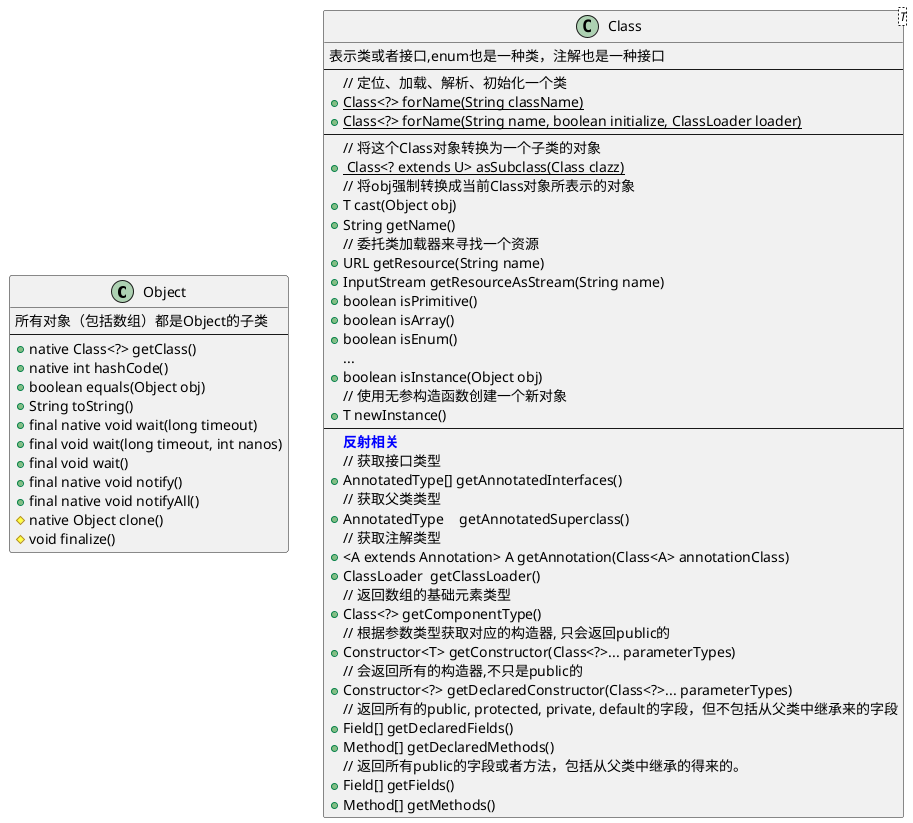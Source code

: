 @startuml

class Object {
    所有对象（包括数组）都是Object的子类
    ---
    +native Class<?> getClass()
    +native int hashCode()
    +boolean equals(Object obj)
    +String toString()
    +final native void wait(long timeout)
    +final void wait(long timeout, int nanos)
    +final void wait()
    +final native void notify()
    +final native void notifyAll()
    #native Object clone()
    #void finalize()
}

class Class<T> {
    表示类或者接口,enum也是一种类，注解也是一种接口
    ---
    // 定位、加载、解析、初始化一个类
    +{static} Class<?> forName(String className)
    +{static} Class<?> forName(String name, boolean initialize, ClassLoader loader)
    ---
    // 将这个Class对象转换为一个子类的对象
    + <U> Class<? extends U> asSubclass(Class<U> clazz)
    // 将obj强制转换成当前Class对象所表示的对象
    +T cast(Object obj)
    + String getName()
    // 委托类加载器来寻找一个资源
    +URL getResource(String name)
    +InputStream getResourceAsStream(String name)
    +boolean isPrimitive()
    +boolean isArray()
    +boolean isEnum()
    ...
    +boolean isInstance(Object obj)
    // 使用无参构造函数创建一个新对象
    +T newInstance()
    ----
    <font color=blue><b>反射相关
    // 获取接口类型
    +AnnotatedType[] getAnnotatedInterfaces()
    // 获取父类类型
    +AnnotatedType	getAnnotatedSuperclass()
    // 获取注解类型
    + <A extends Annotation> A getAnnotation(Class<A> annotationClass)
    + ClassLoader	getClassLoader()
    // 返回数组的基础元素类型
    + Class<?> getComponentType()
    // 根据参数类型获取对应的构造器, 只会返回public的
    + Constructor<T> getConstructor(Class<?>... parameterTypes)
    // 会返回所有的构造器,不只是public的
    + Constructor<?> getDeclaredConstructor(Class<?>... parameterTypes)
    // 返回所有的public, protected, private, default的字段，但不包括从父类中继承来的字段
    +Field[] getDeclaredFields()
    +Method[] getDeclaredMethods()
    // 返回所有public的字段或者方法，包括从父类中继承的得来的。
    +Field[] getFields()
    +Method[] getMethods()
}

@enduml